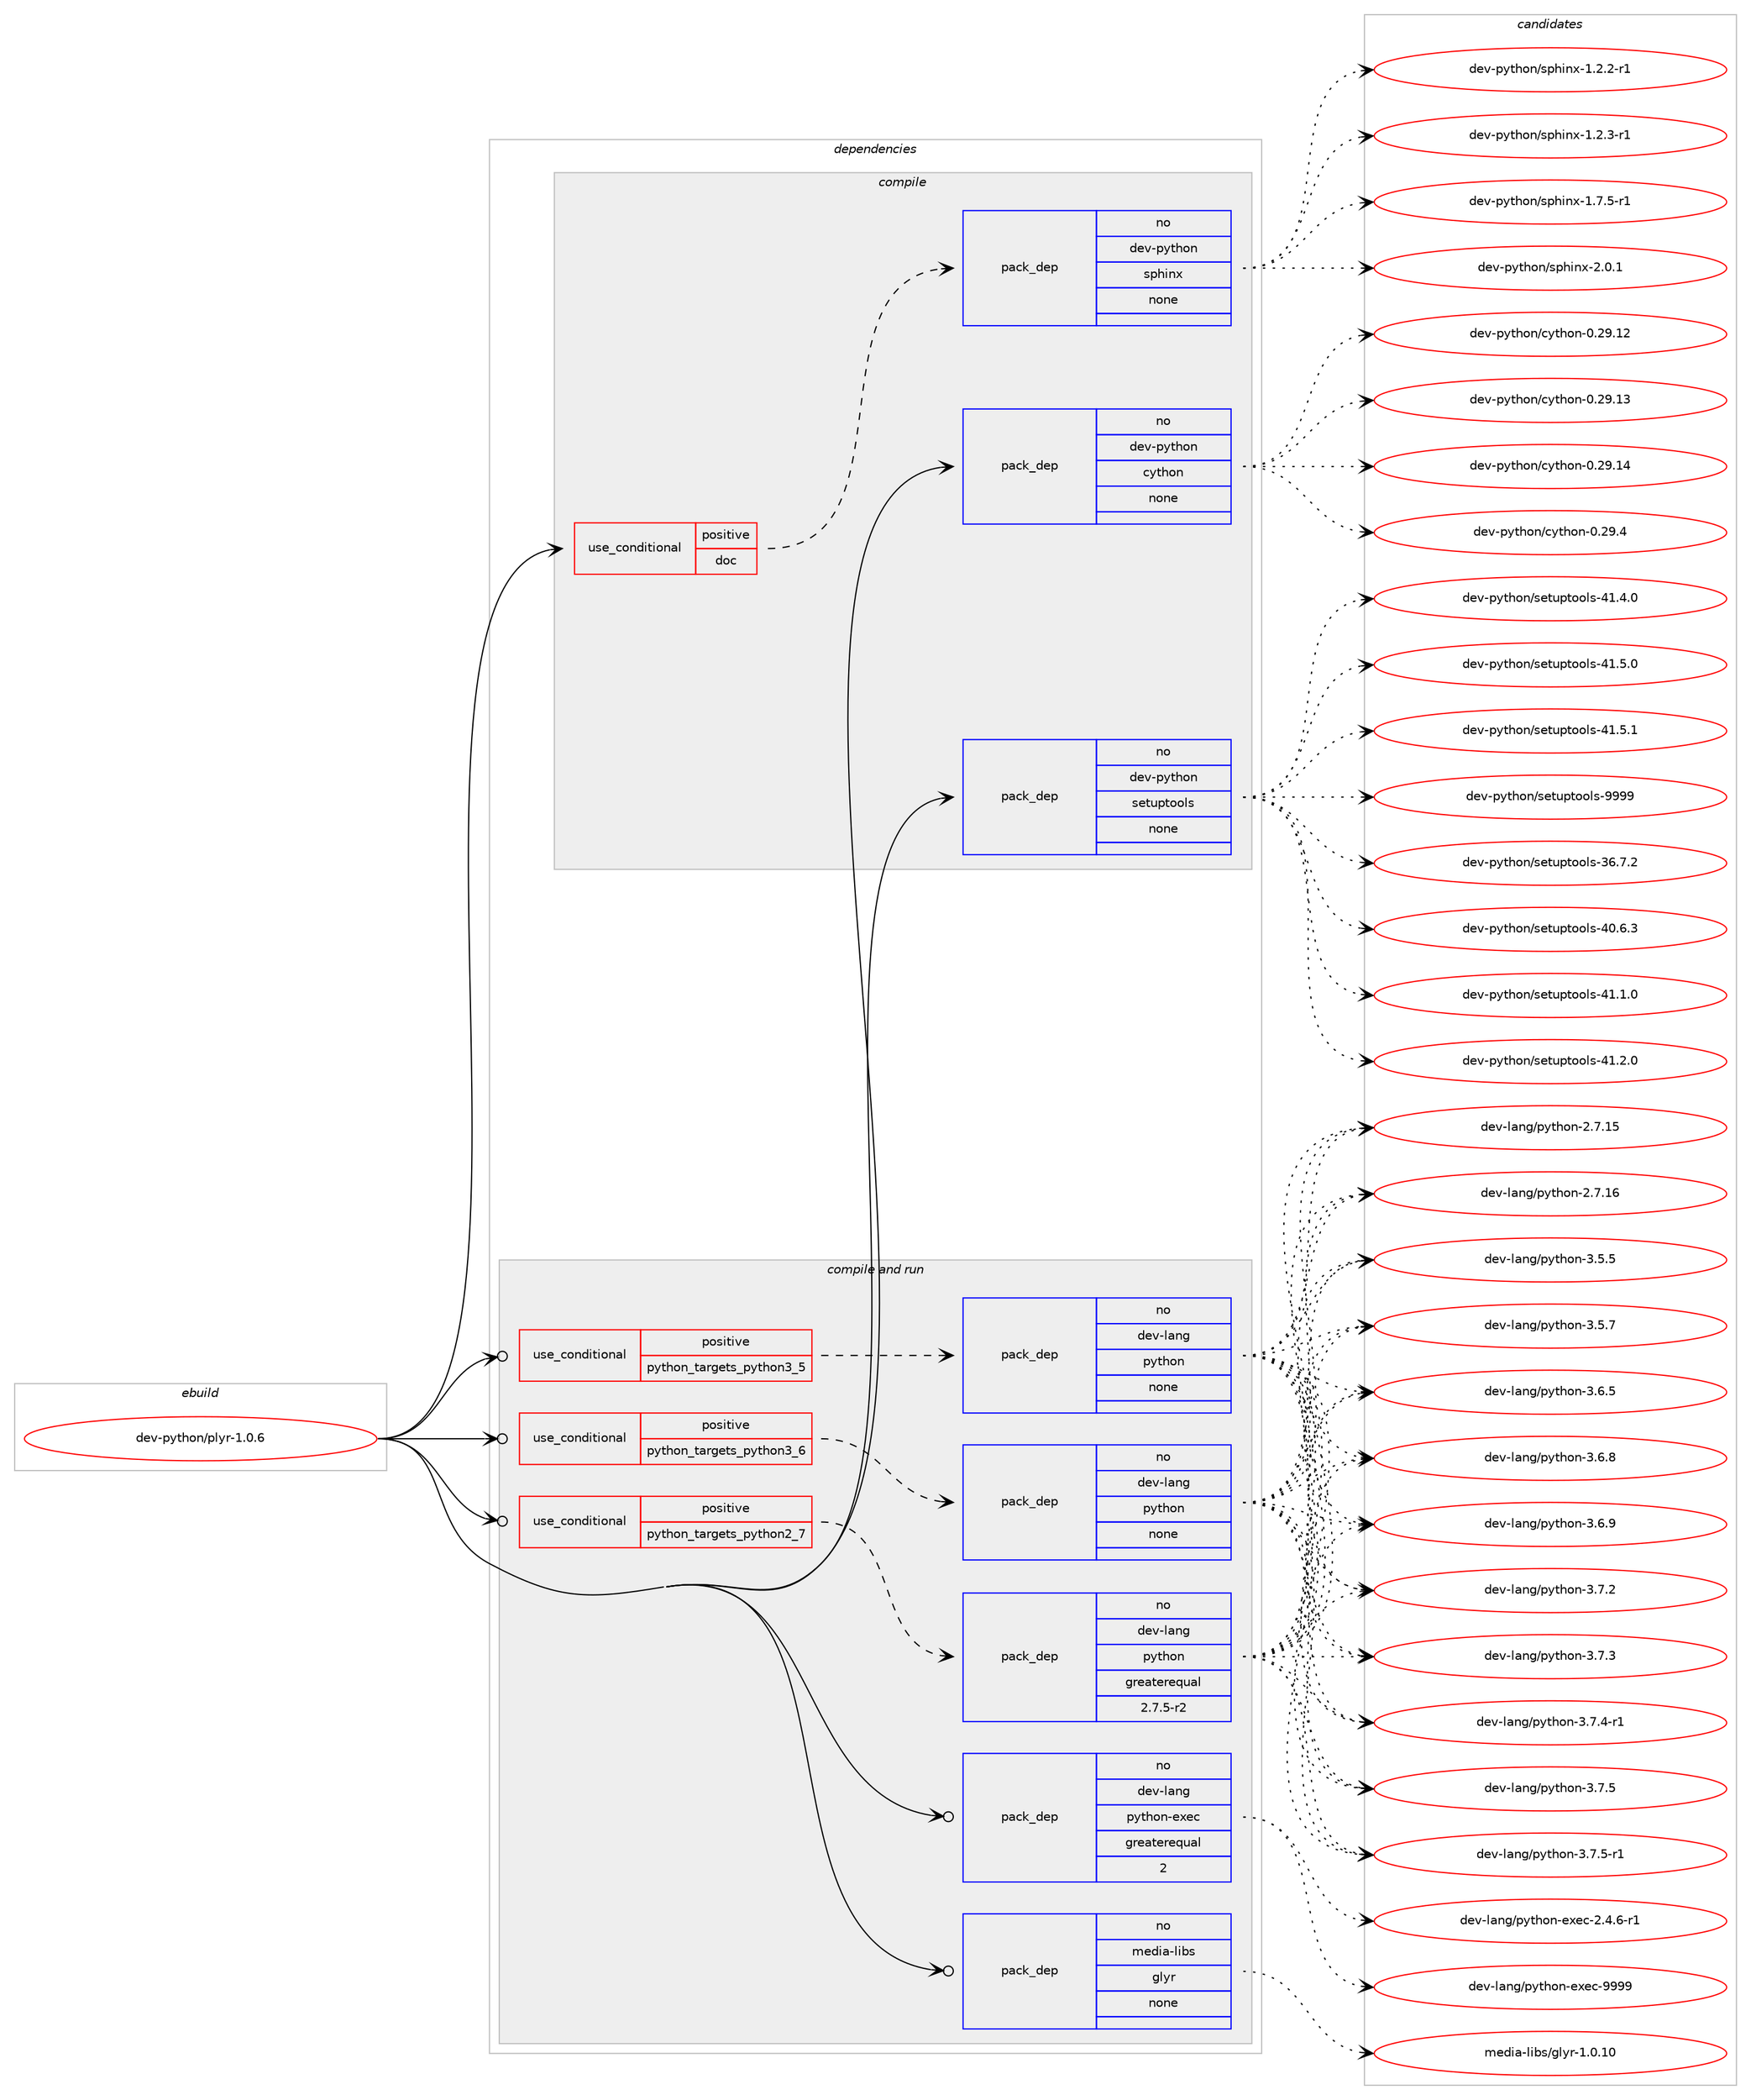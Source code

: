 digraph prolog {

# *************
# Graph options
# *************

newrank=true;
concentrate=true;
compound=true;
graph [rankdir=LR,fontname=Helvetica,fontsize=10,ranksep=1.5];#, ranksep=2.5, nodesep=0.2];
edge  [arrowhead=vee];
node  [fontname=Helvetica,fontsize=10];

# **********
# The ebuild
# **********

subgraph cluster_leftcol {
color=gray;
rank=same;
label=<<i>ebuild</i>>;
id [label="dev-python/plyr-1.0.6", color=red, width=4, href="../dev-python/plyr-1.0.6.svg"];
}

# ****************
# The dependencies
# ****************

subgraph cluster_midcol {
color=gray;
label=<<i>dependencies</i>>;
subgraph cluster_compile {
fillcolor="#eeeeee";
style=filled;
label=<<i>compile</i>>;
subgraph cond144736 {
dependency622548 [label=<<TABLE BORDER="0" CELLBORDER="1" CELLSPACING="0" CELLPADDING="4"><TR><TD ROWSPAN="3" CELLPADDING="10">use_conditional</TD></TR><TR><TD>positive</TD></TR><TR><TD>doc</TD></TR></TABLE>>, shape=none, color=red];
subgraph pack465972 {
dependency622549 [label=<<TABLE BORDER="0" CELLBORDER="1" CELLSPACING="0" CELLPADDING="4" WIDTH="220"><TR><TD ROWSPAN="6" CELLPADDING="30">pack_dep</TD></TR><TR><TD WIDTH="110">no</TD></TR><TR><TD>dev-python</TD></TR><TR><TD>sphinx</TD></TR><TR><TD>none</TD></TR><TR><TD></TD></TR></TABLE>>, shape=none, color=blue];
}
dependency622548:e -> dependency622549:w [weight=20,style="dashed",arrowhead="vee"];
}
id:e -> dependency622548:w [weight=20,style="solid",arrowhead="vee"];
subgraph pack465973 {
dependency622550 [label=<<TABLE BORDER="0" CELLBORDER="1" CELLSPACING="0" CELLPADDING="4" WIDTH="220"><TR><TD ROWSPAN="6" CELLPADDING="30">pack_dep</TD></TR><TR><TD WIDTH="110">no</TD></TR><TR><TD>dev-python</TD></TR><TR><TD>cython</TD></TR><TR><TD>none</TD></TR><TR><TD></TD></TR></TABLE>>, shape=none, color=blue];
}
id:e -> dependency622550:w [weight=20,style="solid",arrowhead="vee"];
subgraph pack465974 {
dependency622551 [label=<<TABLE BORDER="0" CELLBORDER="1" CELLSPACING="0" CELLPADDING="4" WIDTH="220"><TR><TD ROWSPAN="6" CELLPADDING="30">pack_dep</TD></TR><TR><TD WIDTH="110">no</TD></TR><TR><TD>dev-python</TD></TR><TR><TD>setuptools</TD></TR><TR><TD>none</TD></TR><TR><TD></TD></TR></TABLE>>, shape=none, color=blue];
}
id:e -> dependency622551:w [weight=20,style="solid",arrowhead="vee"];
}
subgraph cluster_compileandrun {
fillcolor="#eeeeee";
style=filled;
label=<<i>compile and run</i>>;
subgraph cond144737 {
dependency622552 [label=<<TABLE BORDER="0" CELLBORDER="1" CELLSPACING="0" CELLPADDING="4"><TR><TD ROWSPAN="3" CELLPADDING="10">use_conditional</TD></TR><TR><TD>positive</TD></TR><TR><TD>python_targets_python2_7</TD></TR></TABLE>>, shape=none, color=red];
subgraph pack465975 {
dependency622553 [label=<<TABLE BORDER="0" CELLBORDER="1" CELLSPACING="0" CELLPADDING="4" WIDTH="220"><TR><TD ROWSPAN="6" CELLPADDING="30">pack_dep</TD></TR><TR><TD WIDTH="110">no</TD></TR><TR><TD>dev-lang</TD></TR><TR><TD>python</TD></TR><TR><TD>greaterequal</TD></TR><TR><TD>2.7.5-r2</TD></TR></TABLE>>, shape=none, color=blue];
}
dependency622552:e -> dependency622553:w [weight=20,style="dashed",arrowhead="vee"];
}
id:e -> dependency622552:w [weight=20,style="solid",arrowhead="odotvee"];
subgraph cond144738 {
dependency622554 [label=<<TABLE BORDER="0" CELLBORDER="1" CELLSPACING="0" CELLPADDING="4"><TR><TD ROWSPAN="3" CELLPADDING="10">use_conditional</TD></TR><TR><TD>positive</TD></TR><TR><TD>python_targets_python3_5</TD></TR></TABLE>>, shape=none, color=red];
subgraph pack465976 {
dependency622555 [label=<<TABLE BORDER="0" CELLBORDER="1" CELLSPACING="0" CELLPADDING="4" WIDTH="220"><TR><TD ROWSPAN="6" CELLPADDING="30">pack_dep</TD></TR><TR><TD WIDTH="110">no</TD></TR><TR><TD>dev-lang</TD></TR><TR><TD>python</TD></TR><TR><TD>none</TD></TR><TR><TD></TD></TR></TABLE>>, shape=none, color=blue];
}
dependency622554:e -> dependency622555:w [weight=20,style="dashed",arrowhead="vee"];
}
id:e -> dependency622554:w [weight=20,style="solid",arrowhead="odotvee"];
subgraph cond144739 {
dependency622556 [label=<<TABLE BORDER="0" CELLBORDER="1" CELLSPACING="0" CELLPADDING="4"><TR><TD ROWSPAN="3" CELLPADDING="10">use_conditional</TD></TR><TR><TD>positive</TD></TR><TR><TD>python_targets_python3_6</TD></TR></TABLE>>, shape=none, color=red];
subgraph pack465977 {
dependency622557 [label=<<TABLE BORDER="0" CELLBORDER="1" CELLSPACING="0" CELLPADDING="4" WIDTH="220"><TR><TD ROWSPAN="6" CELLPADDING="30">pack_dep</TD></TR><TR><TD WIDTH="110">no</TD></TR><TR><TD>dev-lang</TD></TR><TR><TD>python</TD></TR><TR><TD>none</TD></TR><TR><TD></TD></TR></TABLE>>, shape=none, color=blue];
}
dependency622556:e -> dependency622557:w [weight=20,style="dashed",arrowhead="vee"];
}
id:e -> dependency622556:w [weight=20,style="solid",arrowhead="odotvee"];
subgraph pack465978 {
dependency622558 [label=<<TABLE BORDER="0" CELLBORDER="1" CELLSPACING="0" CELLPADDING="4" WIDTH="220"><TR><TD ROWSPAN="6" CELLPADDING="30">pack_dep</TD></TR><TR><TD WIDTH="110">no</TD></TR><TR><TD>dev-lang</TD></TR><TR><TD>python-exec</TD></TR><TR><TD>greaterequal</TD></TR><TR><TD>2</TD></TR></TABLE>>, shape=none, color=blue];
}
id:e -> dependency622558:w [weight=20,style="solid",arrowhead="odotvee"];
subgraph pack465979 {
dependency622559 [label=<<TABLE BORDER="0" CELLBORDER="1" CELLSPACING="0" CELLPADDING="4" WIDTH="220"><TR><TD ROWSPAN="6" CELLPADDING="30">pack_dep</TD></TR><TR><TD WIDTH="110">no</TD></TR><TR><TD>media-libs</TD></TR><TR><TD>glyr</TD></TR><TR><TD>none</TD></TR><TR><TD></TD></TR></TABLE>>, shape=none, color=blue];
}
id:e -> dependency622559:w [weight=20,style="solid",arrowhead="odotvee"];
}
subgraph cluster_run {
fillcolor="#eeeeee";
style=filled;
label=<<i>run</i>>;
}
}

# **************
# The candidates
# **************

subgraph cluster_choices {
rank=same;
color=gray;
label=<<i>candidates</i>>;

subgraph choice465972 {
color=black;
nodesep=1;
choice10010111845112121116104111110471151121041051101204549465046504511449 [label="dev-python/sphinx-1.2.2-r1", color=red, width=4,href="../dev-python/sphinx-1.2.2-r1.svg"];
choice10010111845112121116104111110471151121041051101204549465046514511449 [label="dev-python/sphinx-1.2.3-r1", color=red, width=4,href="../dev-python/sphinx-1.2.3-r1.svg"];
choice10010111845112121116104111110471151121041051101204549465546534511449 [label="dev-python/sphinx-1.7.5-r1", color=red, width=4,href="../dev-python/sphinx-1.7.5-r1.svg"];
choice1001011184511212111610411111047115112104105110120455046484649 [label="dev-python/sphinx-2.0.1", color=red, width=4,href="../dev-python/sphinx-2.0.1.svg"];
dependency622549:e -> choice10010111845112121116104111110471151121041051101204549465046504511449:w [style=dotted,weight="100"];
dependency622549:e -> choice10010111845112121116104111110471151121041051101204549465046514511449:w [style=dotted,weight="100"];
dependency622549:e -> choice10010111845112121116104111110471151121041051101204549465546534511449:w [style=dotted,weight="100"];
dependency622549:e -> choice1001011184511212111610411111047115112104105110120455046484649:w [style=dotted,weight="100"];
}
subgraph choice465973 {
color=black;
nodesep=1;
choice1001011184511212111610411111047991211161041111104548465057464950 [label="dev-python/cython-0.29.12", color=red, width=4,href="../dev-python/cython-0.29.12.svg"];
choice1001011184511212111610411111047991211161041111104548465057464951 [label="dev-python/cython-0.29.13", color=red, width=4,href="../dev-python/cython-0.29.13.svg"];
choice1001011184511212111610411111047991211161041111104548465057464952 [label="dev-python/cython-0.29.14", color=red, width=4,href="../dev-python/cython-0.29.14.svg"];
choice10010111845112121116104111110479912111610411111045484650574652 [label="dev-python/cython-0.29.4", color=red, width=4,href="../dev-python/cython-0.29.4.svg"];
dependency622550:e -> choice1001011184511212111610411111047991211161041111104548465057464950:w [style=dotted,weight="100"];
dependency622550:e -> choice1001011184511212111610411111047991211161041111104548465057464951:w [style=dotted,weight="100"];
dependency622550:e -> choice1001011184511212111610411111047991211161041111104548465057464952:w [style=dotted,weight="100"];
dependency622550:e -> choice10010111845112121116104111110479912111610411111045484650574652:w [style=dotted,weight="100"];
}
subgraph choice465974 {
color=black;
nodesep=1;
choice100101118451121211161041111104711510111611711211611111110811545515446554650 [label="dev-python/setuptools-36.7.2", color=red, width=4,href="../dev-python/setuptools-36.7.2.svg"];
choice100101118451121211161041111104711510111611711211611111110811545524846544651 [label="dev-python/setuptools-40.6.3", color=red, width=4,href="../dev-python/setuptools-40.6.3.svg"];
choice100101118451121211161041111104711510111611711211611111110811545524946494648 [label="dev-python/setuptools-41.1.0", color=red, width=4,href="../dev-python/setuptools-41.1.0.svg"];
choice100101118451121211161041111104711510111611711211611111110811545524946504648 [label="dev-python/setuptools-41.2.0", color=red, width=4,href="../dev-python/setuptools-41.2.0.svg"];
choice100101118451121211161041111104711510111611711211611111110811545524946524648 [label="dev-python/setuptools-41.4.0", color=red, width=4,href="../dev-python/setuptools-41.4.0.svg"];
choice100101118451121211161041111104711510111611711211611111110811545524946534648 [label="dev-python/setuptools-41.5.0", color=red, width=4,href="../dev-python/setuptools-41.5.0.svg"];
choice100101118451121211161041111104711510111611711211611111110811545524946534649 [label="dev-python/setuptools-41.5.1", color=red, width=4,href="../dev-python/setuptools-41.5.1.svg"];
choice10010111845112121116104111110471151011161171121161111111081154557575757 [label="dev-python/setuptools-9999", color=red, width=4,href="../dev-python/setuptools-9999.svg"];
dependency622551:e -> choice100101118451121211161041111104711510111611711211611111110811545515446554650:w [style=dotted,weight="100"];
dependency622551:e -> choice100101118451121211161041111104711510111611711211611111110811545524846544651:w [style=dotted,weight="100"];
dependency622551:e -> choice100101118451121211161041111104711510111611711211611111110811545524946494648:w [style=dotted,weight="100"];
dependency622551:e -> choice100101118451121211161041111104711510111611711211611111110811545524946504648:w [style=dotted,weight="100"];
dependency622551:e -> choice100101118451121211161041111104711510111611711211611111110811545524946524648:w [style=dotted,weight="100"];
dependency622551:e -> choice100101118451121211161041111104711510111611711211611111110811545524946534648:w [style=dotted,weight="100"];
dependency622551:e -> choice100101118451121211161041111104711510111611711211611111110811545524946534649:w [style=dotted,weight="100"];
dependency622551:e -> choice10010111845112121116104111110471151011161171121161111111081154557575757:w [style=dotted,weight="100"];
}
subgraph choice465975 {
color=black;
nodesep=1;
choice10010111845108971101034711212111610411111045504655464953 [label="dev-lang/python-2.7.15", color=red, width=4,href="../dev-lang/python-2.7.15.svg"];
choice10010111845108971101034711212111610411111045504655464954 [label="dev-lang/python-2.7.16", color=red, width=4,href="../dev-lang/python-2.7.16.svg"];
choice100101118451089711010347112121116104111110455146534653 [label="dev-lang/python-3.5.5", color=red, width=4,href="../dev-lang/python-3.5.5.svg"];
choice100101118451089711010347112121116104111110455146534655 [label="dev-lang/python-3.5.7", color=red, width=4,href="../dev-lang/python-3.5.7.svg"];
choice100101118451089711010347112121116104111110455146544653 [label="dev-lang/python-3.6.5", color=red, width=4,href="../dev-lang/python-3.6.5.svg"];
choice100101118451089711010347112121116104111110455146544656 [label="dev-lang/python-3.6.8", color=red, width=4,href="../dev-lang/python-3.6.8.svg"];
choice100101118451089711010347112121116104111110455146544657 [label="dev-lang/python-3.6.9", color=red, width=4,href="../dev-lang/python-3.6.9.svg"];
choice100101118451089711010347112121116104111110455146554650 [label="dev-lang/python-3.7.2", color=red, width=4,href="../dev-lang/python-3.7.2.svg"];
choice100101118451089711010347112121116104111110455146554651 [label="dev-lang/python-3.7.3", color=red, width=4,href="../dev-lang/python-3.7.3.svg"];
choice1001011184510897110103471121211161041111104551465546524511449 [label="dev-lang/python-3.7.4-r1", color=red, width=4,href="../dev-lang/python-3.7.4-r1.svg"];
choice100101118451089711010347112121116104111110455146554653 [label="dev-lang/python-3.7.5", color=red, width=4,href="../dev-lang/python-3.7.5.svg"];
choice1001011184510897110103471121211161041111104551465546534511449 [label="dev-lang/python-3.7.5-r1", color=red, width=4,href="../dev-lang/python-3.7.5-r1.svg"];
dependency622553:e -> choice10010111845108971101034711212111610411111045504655464953:w [style=dotted,weight="100"];
dependency622553:e -> choice10010111845108971101034711212111610411111045504655464954:w [style=dotted,weight="100"];
dependency622553:e -> choice100101118451089711010347112121116104111110455146534653:w [style=dotted,weight="100"];
dependency622553:e -> choice100101118451089711010347112121116104111110455146534655:w [style=dotted,weight="100"];
dependency622553:e -> choice100101118451089711010347112121116104111110455146544653:w [style=dotted,weight="100"];
dependency622553:e -> choice100101118451089711010347112121116104111110455146544656:w [style=dotted,weight="100"];
dependency622553:e -> choice100101118451089711010347112121116104111110455146544657:w [style=dotted,weight="100"];
dependency622553:e -> choice100101118451089711010347112121116104111110455146554650:w [style=dotted,weight="100"];
dependency622553:e -> choice100101118451089711010347112121116104111110455146554651:w [style=dotted,weight="100"];
dependency622553:e -> choice1001011184510897110103471121211161041111104551465546524511449:w [style=dotted,weight="100"];
dependency622553:e -> choice100101118451089711010347112121116104111110455146554653:w [style=dotted,weight="100"];
dependency622553:e -> choice1001011184510897110103471121211161041111104551465546534511449:w [style=dotted,weight="100"];
}
subgraph choice465976 {
color=black;
nodesep=1;
choice10010111845108971101034711212111610411111045504655464953 [label="dev-lang/python-2.7.15", color=red, width=4,href="../dev-lang/python-2.7.15.svg"];
choice10010111845108971101034711212111610411111045504655464954 [label="dev-lang/python-2.7.16", color=red, width=4,href="../dev-lang/python-2.7.16.svg"];
choice100101118451089711010347112121116104111110455146534653 [label="dev-lang/python-3.5.5", color=red, width=4,href="../dev-lang/python-3.5.5.svg"];
choice100101118451089711010347112121116104111110455146534655 [label="dev-lang/python-3.5.7", color=red, width=4,href="../dev-lang/python-3.5.7.svg"];
choice100101118451089711010347112121116104111110455146544653 [label="dev-lang/python-3.6.5", color=red, width=4,href="../dev-lang/python-3.6.5.svg"];
choice100101118451089711010347112121116104111110455146544656 [label="dev-lang/python-3.6.8", color=red, width=4,href="../dev-lang/python-3.6.8.svg"];
choice100101118451089711010347112121116104111110455146544657 [label="dev-lang/python-3.6.9", color=red, width=4,href="../dev-lang/python-3.6.9.svg"];
choice100101118451089711010347112121116104111110455146554650 [label="dev-lang/python-3.7.2", color=red, width=4,href="../dev-lang/python-3.7.2.svg"];
choice100101118451089711010347112121116104111110455146554651 [label="dev-lang/python-3.7.3", color=red, width=4,href="../dev-lang/python-3.7.3.svg"];
choice1001011184510897110103471121211161041111104551465546524511449 [label="dev-lang/python-3.7.4-r1", color=red, width=4,href="../dev-lang/python-3.7.4-r1.svg"];
choice100101118451089711010347112121116104111110455146554653 [label="dev-lang/python-3.7.5", color=red, width=4,href="../dev-lang/python-3.7.5.svg"];
choice1001011184510897110103471121211161041111104551465546534511449 [label="dev-lang/python-3.7.5-r1", color=red, width=4,href="../dev-lang/python-3.7.5-r1.svg"];
dependency622555:e -> choice10010111845108971101034711212111610411111045504655464953:w [style=dotted,weight="100"];
dependency622555:e -> choice10010111845108971101034711212111610411111045504655464954:w [style=dotted,weight="100"];
dependency622555:e -> choice100101118451089711010347112121116104111110455146534653:w [style=dotted,weight="100"];
dependency622555:e -> choice100101118451089711010347112121116104111110455146534655:w [style=dotted,weight="100"];
dependency622555:e -> choice100101118451089711010347112121116104111110455146544653:w [style=dotted,weight="100"];
dependency622555:e -> choice100101118451089711010347112121116104111110455146544656:w [style=dotted,weight="100"];
dependency622555:e -> choice100101118451089711010347112121116104111110455146544657:w [style=dotted,weight="100"];
dependency622555:e -> choice100101118451089711010347112121116104111110455146554650:w [style=dotted,weight="100"];
dependency622555:e -> choice100101118451089711010347112121116104111110455146554651:w [style=dotted,weight="100"];
dependency622555:e -> choice1001011184510897110103471121211161041111104551465546524511449:w [style=dotted,weight="100"];
dependency622555:e -> choice100101118451089711010347112121116104111110455146554653:w [style=dotted,weight="100"];
dependency622555:e -> choice1001011184510897110103471121211161041111104551465546534511449:w [style=dotted,weight="100"];
}
subgraph choice465977 {
color=black;
nodesep=1;
choice10010111845108971101034711212111610411111045504655464953 [label="dev-lang/python-2.7.15", color=red, width=4,href="../dev-lang/python-2.7.15.svg"];
choice10010111845108971101034711212111610411111045504655464954 [label="dev-lang/python-2.7.16", color=red, width=4,href="../dev-lang/python-2.7.16.svg"];
choice100101118451089711010347112121116104111110455146534653 [label="dev-lang/python-3.5.5", color=red, width=4,href="../dev-lang/python-3.5.5.svg"];
choice100101118451089711010347112121116104111110455146534655 [label="dev-lang/python-3.5.7", color=red, width=4,href="../dev-lang/python-3.5.7.svg"];
choice100101118451089711010347112121116104111110455146544653 [label="dev-lang/python-3.6.5", color=red, width=4,href="../dev-lang/python-3.6.5.svg"];
choice100101118451089711010347112121116104111110455146544656 [label="dev-lang/python-3.6.8", color=red, width=4,href="../dev-lang/python-3.6.8.svg"];
choice100101118451089711010347112121116104111110455146544657 [label="dev-lang/python-3.6.9", color=red, width=4,href="../dev-lang/python-3.6.9.svg"];
choice100101118451089711010347112121116104111110455146554650 [label="dev-lang/python-3.7.2", color=red, width=4,href="../dev-lang/python-3.7.2.svg"];
choice100101118451089711010347112121116104111110455146554651 [label="dev-lang/python-3.7.3", color=red, width=4,href="../dev-lang/python-3.7.3.svg"];
choice1001011184510897110103471121211161041111104551465546524511449 [label="dev-lang/python-3.7.4-r1", color=red, width=4,href="../dev-lang/python-3.7.4-r1.svg"];
choice100101118451089711010347112121116104111110455146554653 [label="dev-lang/python-3.7.5", color=red, width=4,href="../dev-lang/python-3.7.5.svg"];
choice1001011184510897110103471121211161041111104551465546534511449 [label="dev-lang/python-3.7.5-r1", color=red, width=4,href="../dev-lang/python-3.7.5-r1.svg"];
dependency622557:e -> choice10010111845108971101034711212111610411111045504655464953:w [style=dotted,weight="100"];
dependency622557:e -> choice10010111845108971101034711212111610411111045504655464954:w [style=dotted,weight="100"];
dependency622557:e -> choice100101118451089711010347112121116104111110455146534653:w [style=dotted,weight="100"];
dependency622557:e -> choice100101118451089711010347112121116104111110455146534655:w [style=dotted,weight="100"];
dependency622557:e -> choice100101118451089711010347112121116104111110455146544653:w [style=dotted,weight="100"];
dependency622557:e -> choice100101118451089711010347112121116104111110455146544656:w [style=dotted,weight="100"];
dependency622557:e -> choice100101118451089711010347112121116104111110455146544657:w [style=dotted,weight="100"];
dependency622557:e -> choice100101118451089711010347112121116104111110455146554650:w [style=dotted,weight="100"];
dependency622557:e -> choice100101118451089711010347112121116104111110455146554651:w [style=dotted,weight="100"];
dependency622557:e -> choice1001011184510897110103471121211161041111104551465546524511449:w [style=dotted,weight="100"];
dependency622557:e -> choice100101118451089711010347112121116104111110455146554653:w [style=dotted,weight="100"];
dependency622557:e -> choice1001011184510897110103471121211161041111104551465546534511449:w [style=dotted,weight="100"];
}
subgraph choice465978 {
color=black;
nodesep=1;
choice10010111845108971101034711212111610411111045101120101994550465246544511449 [label="dev-lang/python-exec-2.4.6-r1", color=red, width=4,href="../dev-lang/python-exec-2.4.6-r1.svg"];
choice10010111845108971101034711212111610411111045101120101994557575757 [label="dev-lang/python-exec-9999", color=red, width=4,href="../dev-lang/python-exec-9999.svg"];
dependency622558:e -> choice10010111845108971101034711212111610411111045101120101994550465246544511449:w [style=dotted,weight="100"];
dependency622558:e -> choice10010111845108971101034711212111610411111045101120101994557575757:w [style=dotted,weight="100"];
}
subgraph choice465979 {
color=black;
nodesep=1;
choice1091011001059745108105981154710310812111445494648464948 [label="media-libs/glyr-1.0.10", color=red, width=4,href="../media-libs/glyr-1.0.10.svg"];
dependency622559:e -> choice1091011001059745108105981154710310812111445494648464948:w [style=dotted,weight="100"];
}
}

}
